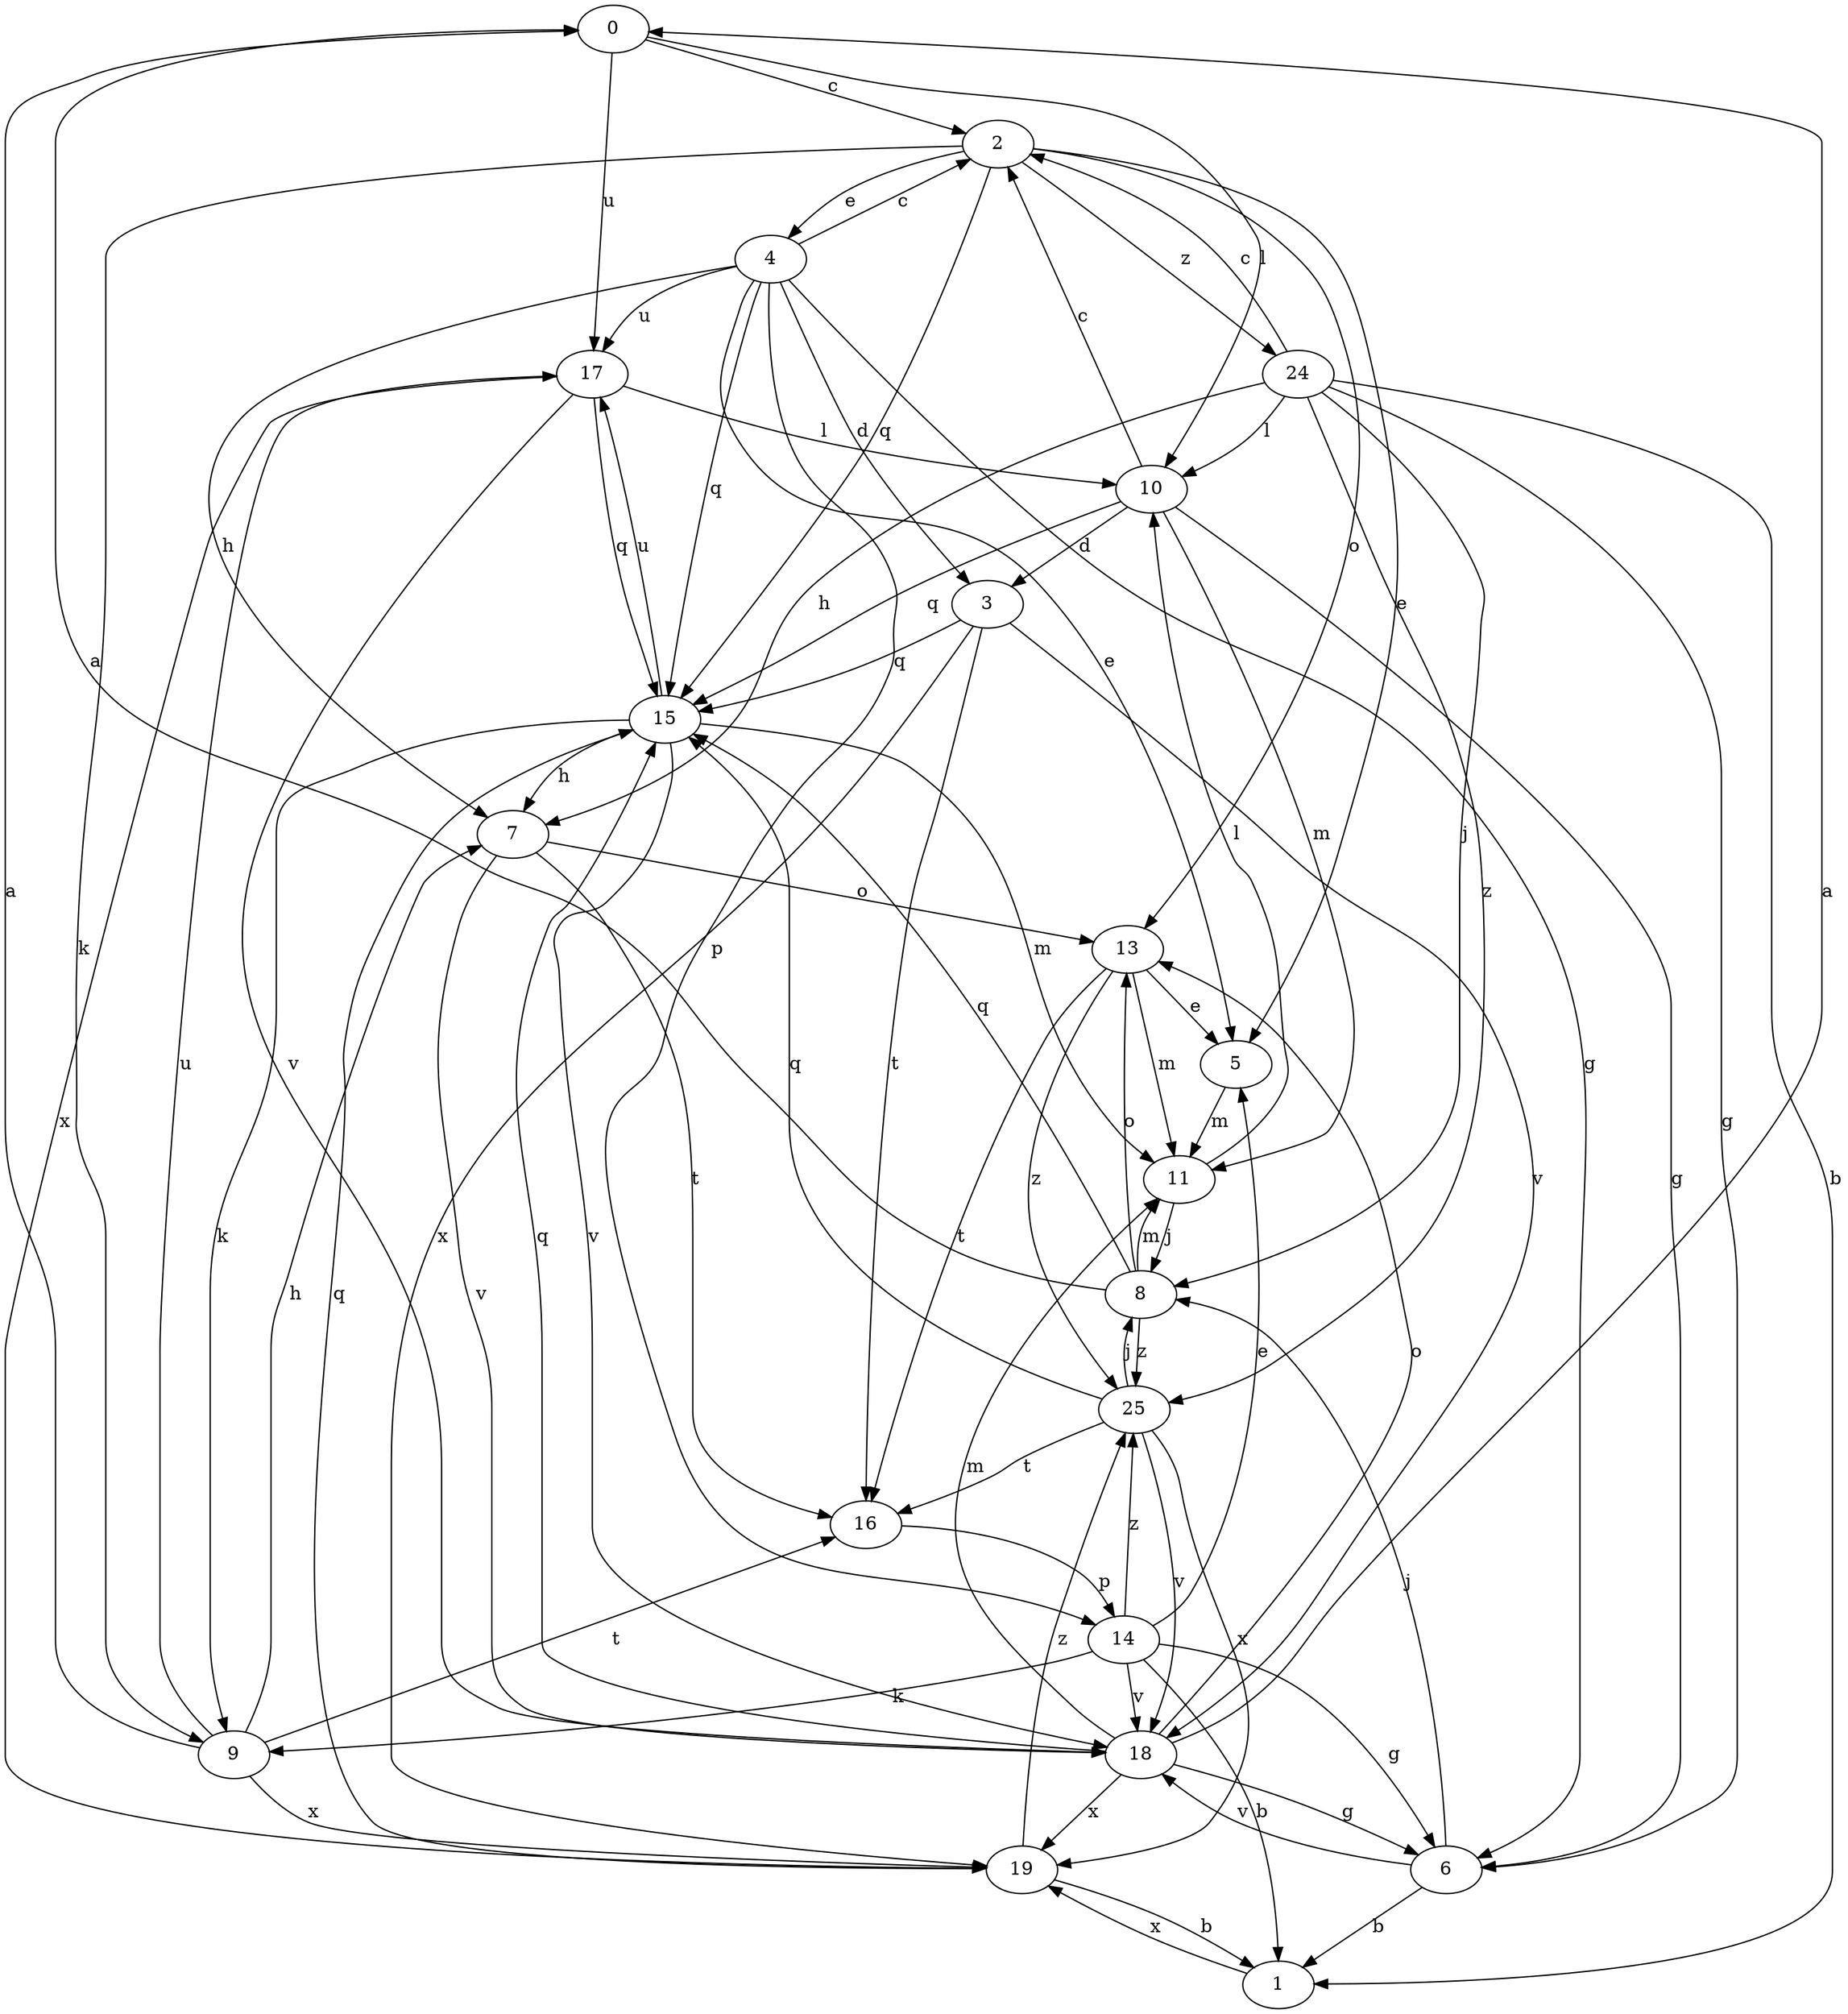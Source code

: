 strict digraph  {
0;
1;
2;
3;
4;
5;
6;
7;
8;
9;
10;
11;
13;
14;
15;
16;
17;
18;
19;
24;
25;
0 -> 2  [label=c];
0 -> 10  [label=l];
0 -> 17  [label=u];
1 -> 19  [label=x];
2 -> 4  [label=e];
2 -> 5  [label=e];
2 -> 9  [label=k];
2 -> 13  [label=o];
2 -> 15  [label=q];
2 -> 24  [label=z];
3 -> 15  [label=q];
3 -> 16  [label=t];
3 -> 18  [label=v];
3 -> 19  [label=x];
4 -> 2  [label=c];
4 -> 3  [label=d];
4 -> 5  [label=e];
4 -> 6  [label=g];
4 -> 7  [label=h];
4 -> 14  [label=p];
4 -> 15  [label=q];
4 -> 17  [label=u];
5 -> 11  [label=m];
6 -> 1  [label=b];
6 -> 8  [label=j];
6 -> 18  [label=v];
7 -> 13  [label=o];
7 -> 16  [label=t];
7 -> 18  [label=v];
8 -> 0  [label=a];
8 -> 11  [label=m];
8 -> 13  [label=o];
8 -> 15  [label=q];
8 -> 25  [label=z];
9 -> 0  [label=a];
9 -> 7  [label=h];
9 -> 16  [label=t];
9 -> 17  [label=u];
9 -> 19  [label=x];
10 -> 2  [label=c];
10 -> 3  [label=d];
10 -> 6  [label=g];
10 -> 11  [label=m];
10 -> 15  [label=q];
11 -> 8  [label=j];
11 -> 10  [label=l];
13 -> 5  [label=e];
13 -> 11  [label=m];
13 -> 16  [label=t];
13 -> 25  [label=z];
14 -> 1  [label=b];
14 -> 5  [label=e];
14 -> 6  [label=g];
14 -> 9  [label=k];
14 -> 18  [label=v];
14 -> 25  [label=z];
15 -> 7  [label=h];
15 -> 9  [label=k];
15 -> 11  [label=m];
15 -> 17  [label=u];
15 -> 18  [label=v];
16 -> 14  [label=p];
17 -> 10  [label=l];
17 -> 15  [label=q];
17 -> 18  [label=v];
17 -> 19  [label=x];
18 -> 0  [label=a];
18 -> 6  [label=g];
18 -> 11  [label=m];
18 -> 13  [label=o];
18 -> 15  [label=q];
18 -> 19  [label=x];
19 -> 1  [label=b];
19 -> 15  [label=q];
19 -> 25  [label=z];
24 -> 1  [label=b];
24 -> 2  [label=c];
24 -> 6  [label=g];
24 -> 7  [label=h];
24 -> 8  [label=j];
24 -> 10  [label=l];
24 -> 25  [label=z];
25 -> 8  [label=j];
25 -> 15  [label=q];
25 -> 16  [label=t];
25 -> 18  [label=v];
25 -> 19  [label=x];
}
